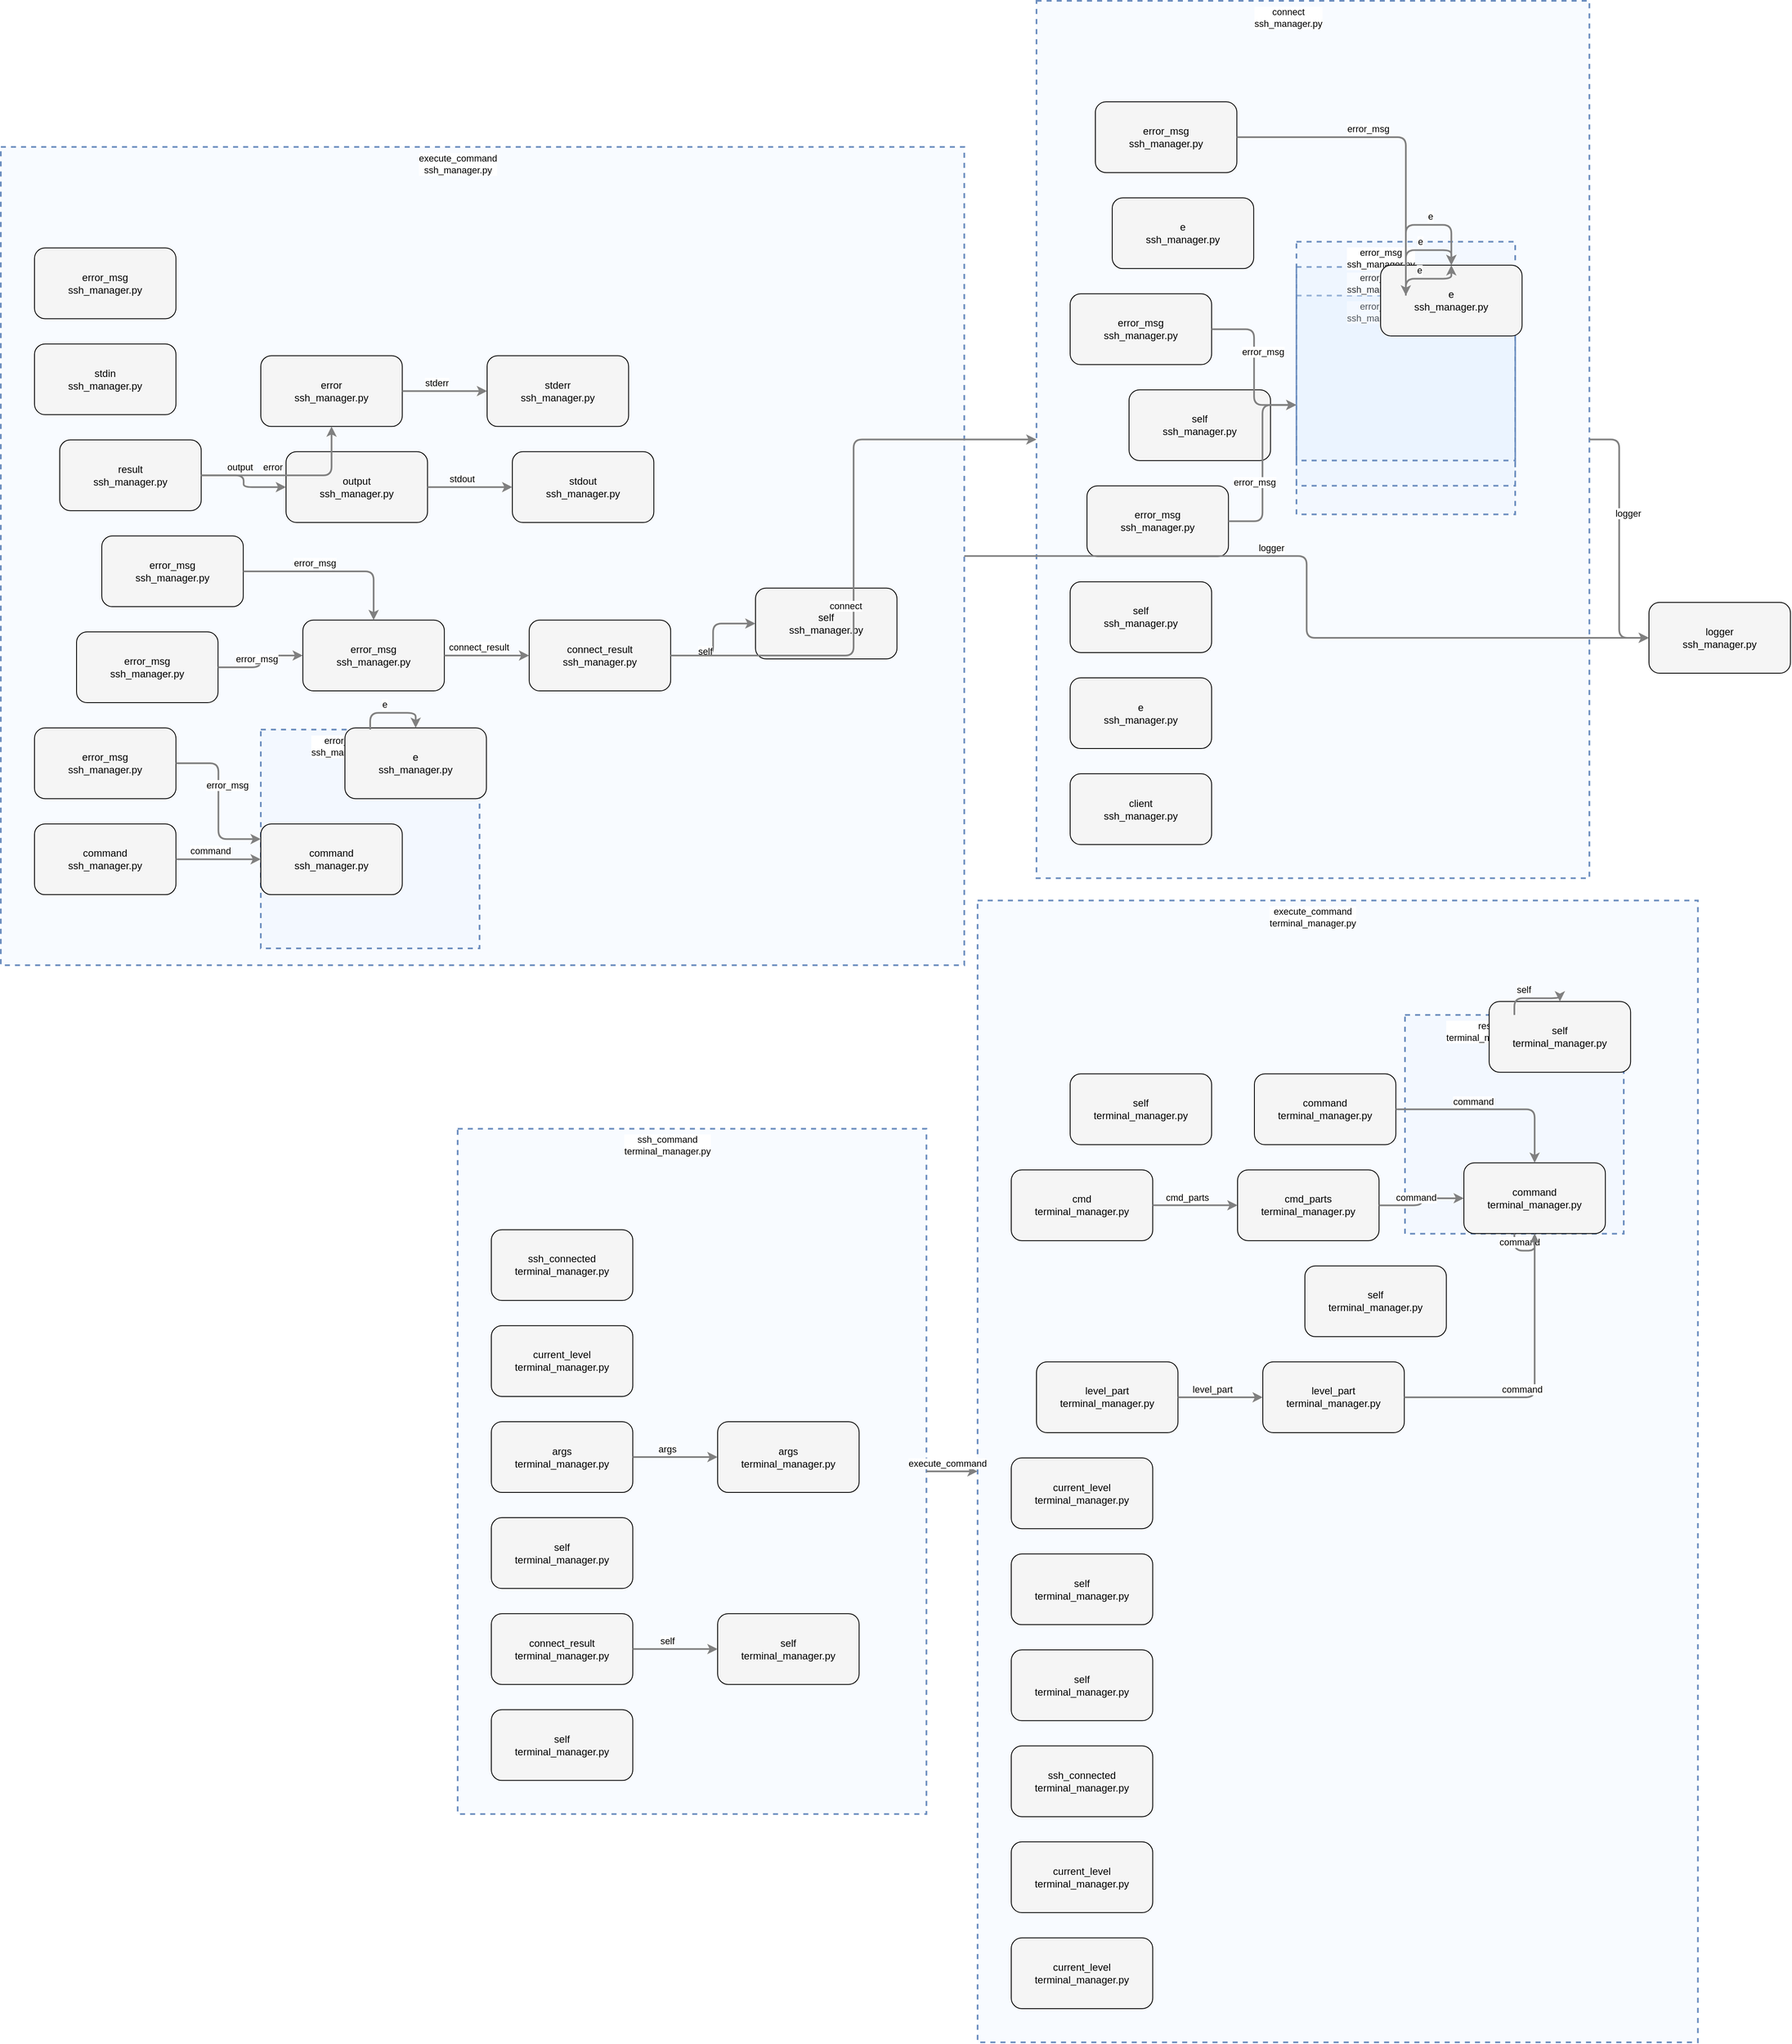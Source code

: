 <?xml version="1.0" encoding="UTF-8"?>
      <mxfile version="14.6.5" type="device">
        <diagram id="codeviz-diagram" name="System Diagram">
          <mxGraphModel dx="1000" dy="1000" grid="1" gridSize="10" guides="1" tooltips="1" connect="1" arrows="1" fold="1" page="1" pageScale="1" pageWidth="1169" pageHeight="827" math="0" shadow="0">
            <root>
              <mxCell id="0"/>
              <mxCell id="1" parent="0"/>
              <mxCell id="1728" value="" style="html=1;whiteSpace=wrap;container=1;fillColor=#dae8fc;strokeColor=#6c8ebf;dashed=1;fillOpacity=20;strokeWidth=2;containerType=none;recursiveResize=0;movable=1;resizable=1;autosize=0;dropTarget=0" vertex="1" parent="1696">
                <mxGeometry x="508" y="136.039" width="260" height="260" as="geometry"/>
              </mxCell>
              <mxCell id="1728_label" value="result&lt;br&gt;terminal_manager.py" style="edgeLabel;html=1;align=center;verticalAlign=middle;resizable=0;labelBackgroundColor=white;spacing=5" vertex="1" parent="1696">
                <mxGeometry x="516" y="144.039" width="184" height="24" as="geometry"/>
              </mxCell>
<mxCell id="3328" value="" style="html=1;whiteSpace=wrap;container=1;fillColor=#dae8fc;strokeColor=#6c8ebf;dashed=1;fillOpacity=20;strokeWidth=2;containerType=none;recursiveResize=0;movable=1;resizable=1;autosize=0;dropTarget=0" vertex="1" parent="3317">
                <mxGeometry x="309" y="350.197" width="260" height="260" as="geometry"/>
              </mxCell>
              <mxCell id="3328_label" value="error_msg&lt;br&gt;ssh_manager.py" style="edgeLabel;html=1;align=center;verticalAlign=middle;resizable=0;labelBackgroundColor=white;spacing=5" vertex="1" parent="3317">
                <mxGeometry x="317" y="358.197" width="184" height="24" as="geometry"/>
              </mxCell>
<mxCell id="3331" value="" style="html=1;whiteSpace=wrap;container=1;fillColor=#dae8fc;strokeColor=#6c8ebf;dashed=1;fillOpacity=20;strokeWidth=2;containerType=none;recursiveResize=0;movable=1;resizable=1;autosize=0;dropTarget=0" vertex="1" parent="3317">
                <mxGeometry x="309" y="316.197" width="260" height="260" as="geometry"/>
              </mxCell>
              <mxCell id="3331_label" value="error_msg&lt;br&gt;ssh_manager.py" style="edgeLabel;html=1;align=center;verticalAlign=middle;resizable=0;labelBackgroundColor=white;spacing=5" vertex="1" parent="3317">
                <mxGeometry x="317" y="324.197" width="184" height="24" as="geometry"/>
              </mxCell>
<mxCell id="3334" value="" style="html=1;whiteSpace=wrap;container=1;fillColor=#dae8fc;strokeColor=#6c8ebf;dashed=1;fillOpacity=20;strokeWidth=2;containerType=none;recursiveResize=0;movable=1;resizable=1;autosize=0;dropTarget=0" vertex="1" parent="3317">
                <mxGeometry x="309" y="286.197" width="260" height="260" as="geometry"/>
              </mxCell>
              <mxCell id="3334_label" value="error_msg&lt;br&gt;ssh_manager.py" style="edgeLabel;html=1;align=center;verticalAlign=middle;resizable=0;labelBackgroundColor=white;spacing=5" vertex="1" parent="3317">
                <mxGeometry x="317" y="294.197" width="184" height="24" as="geometry"/>
              </mxCell>
<mxCell id="3351" value="" style="html=1;whiteSpace=wrap;container=1;fillColor=#dae8fc;strokeColor=#6c8ebf;dashed=1;fillOpacity=20;strokeWidth=2;containerType=none;recursiveResize=0;movable=1;resizable=1;autosize=0;dropTarget=0" vertex="1" parent="3318">
                <mxGeometry x="309" y="692.434" width="260" height="260" as="geometry"/>
              </mxCell>
              <mxCell id="3351_label" value="error_msg&lt;br&gt;ssh_manager.py" style="edgeLabel;html=1;align=center;verticalAlign=middle;resizable=0;labelBackgroundColor=white;spacing=5" vertex="1" parent="3318">
                <mxGeometry x="317" y="700.434" width="184" height="24" as="geometry"/>
              </mxCell>
<mxCell id="3317" value="" style="html=1;whiteSpace=wrap;container=1;fillColor=#dae8fc;strokeColor=#6c8ebf;dashed=1;fillOpacity=20;strokeWidth=2;containerType=none;recursiveResize=0;movable=1;resizable=1;autosize=0;dropTarget=0" vertex="1" parent="1">
                <mxGeometry x="1253" y="22" width="657.158" height="1042.631" as="geometry"/>
              </mxCell>
              <mxCell id="3317_label" value="connect&lt;br&gt;ssh_manager.py" style="edgeLabel;html=1;align=center;verticalAlign=middle;resizable=0;labelBackgroundColor=white;spacing=5" vertex="1" parent="1">
                <mxGeometry x="1261" y="30" width="581.158" height="24" as="geometry"/>
              </mxCell>
<mxCell id="3318" value="" style="html=1;whiteSpace=wrap;container=1;fillColor=#dae8fc;strokeColor=#6c8ebf;dashed=1;fillOpacity=20;strokeWidth=2;containerType=none;recursiveResize=0;movable=1;resizable=1;autosize=0;dropTarget=0" vertex="1" parent="1">
                <mxGeometry x="22" y="195.618" width="1145.158" height="972.434" as="geometry"/>
              </mxCell>
              <mxCell id="3318_label" value="execute_command&lt;br&gt;ssh_manager.py" style="edgeLabel;html=1;align=center;verticalAlign=middle;resizable=0;labelBackgroundColor=white;spacing=5" vertex="1" parent="1">
                <mxGeometry x="30" y="203.618" width="1069.158" height="24" as="geometry"/>
              </mxCell>
<mxCell id="1696" value="" style="html=1;whiteSpace=wrap;container=1;fillColor=#dae8fc;strokeColor=#6c8ebf;dashed=1;fillOpacity=20;strokeWidth=2;containerType=none;recursiveResize=0;movable=1;resizable=1;autosize=0;dropTarget=0" vertex="1" parent="1">
                <mxGeometry x="1183" y="1091.141" width="856.158" height="1356.829" as="geometry"/>
              </mxCell>
              <mxCell id="1696_label" value="execute_command&lt;br&gt;terminal_manager.py" style="edgeLabel;html=1;align=center;verticalAlign=middle;resizable=0;labelBackgroundColor=white;spacing=5" vertex="1" parent="1">
                <mxGeometry x="1191" y="1099.141" width="780.158" height="24" as="geometry"/>
              </mxCell>
<mxCell id="1700" value="" style="html=1;whiteSpace=wrap;container=1;fillColor=#dae8fc;strokeColor=#6c8ebf;dashed=1;fillOpacity=20;strokeWidth=2;containerType=none;recursiveResize=0;movable=1;resizable=1;autosize=0;dropTarget=0" vertex="1" parent="1">
                <mxGeometry x="565" y="1362.319" width="557.158" height="814.473" as="geometry"/>
              </mxCell>
              <mxCell id="1700_label" value="ssh_command&lt;br&gt;terminal_manager.py" style="edgeLabel;html=1;align=center;verticalAlign=middle;resizable=0;labelBackgroundColor=white;spacing=5" vertex="1" parent="1">
                <mxGeometry x="573" y="1370.319" width="481.158" height="24" as="geometry"/>
              </mxCell>
              <mxCell id="3314" value="logger&lt;br&gt;ssh_manager.py" style="rounded=1;whiteSpace=wrap;html=1;fillColor=#f5f5f5" vertex="1" parent="1">
                    <mxGeometry x="1981" y="736.934" width="168.158" height="84.079" as="geometry"/>
                  </mxCell>
<mxCell id="1725" value="command&lt;br&gt;terminal_manager.py" style="rounded=1;whiteSpace=wrap;html=1;fillColor=#f5f5f5" vertex="1" parent="1696">
                    <mxGeometry x="578" y="311.71" width="168.158" height="84.079" as="geometry"/>
                  </mxCell>
<mxCell id="1724" value="self&lt;br&gt;terminal_manager.py" style="rounded=1;whiteSpace=wrap;html=1;fillColor=#f5f5f5" vertex="1" parent="1696">
                    <mxGeometry x="40" y="776.434" width="168.158" height="84.079" as="geometry"/>
                  </mxCell>
<mxCell id="1726" value="cmd_parts&lt;br&gt;terminal_manager.py" style="rounded=1;whiteSpace=wrap;html=1;fillColor=#f5f5f5" vertex="1" parent="1696">
                    <mxGeometry x="309" y="320.118" width="168.158" height="84.079" as="geometry"/>
                  </mxCell>
<mxCell id="1727" value="cmd&lt;br&gt;terminal_manager.py" style="rounded=1;whiteSpace=wrap;html=1;fillColor=#f5f5f5" vertex="1" parent="1696">
                    <mxGeometry x="40" y="320.118" width="168.158" height="84.079" as="geometry"/>
                  </mxCell>
<mxCell id="1729" value="self&lt;br&gt;terminal_manager.py" style="rounded=1;whiteSpace=wrap;html=1;fillColor=#f5f5f5" vertex="1" parent="1696">
                    <mxGeometry x="608" y="120" width="168.158" height="84.079" as="geometry"/>
                  </mxCell>
<mxCell id="1730" value="ssh_connected&lt;br&gt;terminal_manager.py" style="rounded=1;whiteSpace=wrap;html=1;fillColor=#f5f5f5" vertex="1" parent="1696">
                    <mxGeometry x="40" y="1004.592" width="168.158" height="84.079" as="geometry"/>
                  </mxCell>
<mxCell id="1731" value="level_part&lt;br&gt;terminal_manager.py" style="rounded=1;whiteSpace=wrap;html=1;fillColor=#f5f5f5" vertex="1" parent="1696">
                    <mxGeometry x="339" y="548.276" width="168.158" height="84.079" as="geometry"/>
                  </mxCell>
<mxCell id="1733" value="current_level&lt;br&gt;terminal_manager.py" style="rounded=1;whiteSpace=wrap;html=1;fillColor=#f5f5f5" vertex="1" parent="1696">
                    <mxGeometry x="40" y="1118.671" width="168.158" height="84.079" as="geometry"/>
                  </mxCell>
<mxCell id="1734" value="level_part&lt;br&gt;terminal_manager.py" style="rounded=1;whiteSpace=wrap;html=1;fillColor=#f5f5f5" vertex="1" parent="1696">
                    <mxGeometry x="70" y="548.276" width="168.158" height="84.079" as="geometry"/>
                  </mxCell>
<mxCell id="1732" value="self&lt;br&gt;terminal_manager.py" style="rounded=1;whiteSpace=wrap;html=1;fillColor=#f5f5f5" vertex="1" parent="1696">
                    <mxGeometry x="389" y="434.197" width="168.158" height="84.079" as="geometry"/>
                  </mxCell>
<mxCell id="1736" value="current_level&lt;br&gt;terminal_manager.py" style="rounded=1;whiteSpace=wrap;html=1;fillColor=#f5f5f5" vertex="1" parent="1696">
                    <mxGeometry x="40" y="662.355" width="168.158" height="84.079" as="geometry"/>
                  </mxCell>
<mxCell id="1735" value="self&lt;br&gt;terminal_manager.py" style="rounded=1;whiteSpace=wrap;html=1;fillColor=#f5f5f5" vertex="1" parent="1696">
                    <mxGeometry x="40" y="890.513" width="168.158" height="84.079" as="geometry"/>
                  </mxCell>
<mxCell id="1738" value="current_level&lt;br&gt;terminal_manager.py" style="rounded=1;whiteSpace=wrap;html=1;fillColor=#f5f5f5" vertex="1" parent="1696">
                    <mxGeometry x="40" y="1232.75" width="168.158" height="84.079" as="geometry"/>
                  </mxCell>
<mxCell id="1737" value="self&lt;br&gt;terminal_manager.py" style="rounded=1;whiteSpace=wrap;html=1;fillColor=#f5f5f5" vertex="1" parent="1696">
                    <mxGeometry x="110" y="206.039" width="168.158" height="84.079" as="geometry"/>
                  </mxCell>
<mxCell id="1739" value="command&lt;br&gt;terminal_manager.py" style="rounded=1;whiteSpace=wrap;html=1;fillColor=#f5f5f5" vertex="1" parent="1696">
                    <mxGeometry x="329" y="206.039" width="168.158" height="84.079" as="geometry"/>
                  </mxCell>
<mxCell id="1747" value="args&lt;br&gt;terminal_manager.py" style="rounded=1;whiteSpace=wrap;html=1;fillColor=#f5f5f5" vertex="1" parent="1700">
                    <mxGeometry x="309" y="348.158" width="168.158" height="84.079" as="geometry"/>
                  </mxCell>
<mxCell id="1746" value="self&lt;br&gt;terminal_manager.py" style="rounded=1;whiteSpace=wrap;html=1;fillColor=#f5f5f5" vertex="1" parent="1700">
                    <mxGeometry x="40" y="462.237" width="168.158" height="84.079" as="geometry"/>
                  </mxCell>
<mxCell id="1748" value="connect_result&lt;br&gt;terminal_manager.py" style="rounded=1;whiteSpace=wrap;html=1;fillColor=#f5f5f5" vertex="1" parent="1700">
                    <mxGeometry x="40" y="576.316" width="168.158" height="84.079" as="geometry"/>
                  </mxCell>
<mxCell id="1749" value="self&lt;br&gt;terminal_manager.py" style="rounded=1;whiteSpace=wrap;html=1;fillColor=#f5f5f5" vertex="1" parent="1700">
                    <mxGeometry x="309" y="576.316" width="168.158" height="84.079" as="geometry"/>
                  </mxCell>
<mxCell id="1750" value="ssh_connected&lt;br&gt;terminal_manager.py" style="rounded=1;whiteSpace=wrap;html=1;fillColor=#f5f5f5" vertex="1" parent="1700">
                    <mxGeometry x="40" y="120" width="168.158" height="84.079" as="geometry"/>
                  </mxCell>
<mxCell id="1752" value="current_level&lt;br&gt;terminal_manager.py" style="rounded=1;whiteSpace=wrap;html=1;fillColor=#f5f5f5" vertex="1" parent="1700">
                    <mxGeometry x="40" y="234.079" width="168.158" height="84.079" as="geometry"/>
                  </mxCell>
<mxCell id="1751" value="self&lt;br&gt;terminal_manager.py" style="rounded=1;whiteSpace=wrap;html=1;fillColor=#f5f5f5" vertex="1" parent="1700">
                    <mxGeometry x="40" y="690.395" width="168.158" height="84.079" as="geometry"/>
                  </mxCell>
<mxCell id="1753" value="args&lt;br&gt;terminal_manager.py" style="rounded=1;whiteSpace=wrap;html=1;fillColor=#f5f5f5" vertex="1" parent="1700">
                    <mxGeometry x="40" y="348.158" width="168.158" height="84.079" as="geometry"/>
                  </mxCell>
<mxCell id="3324" value="self&lt;br&gt;ssh_manager.py" style="rounded=1;whiteSpace=wrap;html=1;fillColor=#f5f5f5" vertex="1" parent="3317">
                    <mxGeometry x="110" y="462.237" width="168.158" height="84.079" as="geometry"/>
                  </mxCell>
<mxCell id="3326" value="client&lt;br&gt;ssh_manager.py" style="rounded=1;whiteSpace=wrap;html=1;fillColor=#f5f5f5" vertex="1" parent="3317">
                    <mxGeometry x="40" y="918.552" width="168.158" height="84.079" as="geometry"/>
                  </mxCell>
<mxCell id="3325" value="self&lt;br&gt;ssh_manager.py" style="rounded=1;whiteSpace=wrap;html=1;fillColor=#f5f5f5" vertex="1" parent="3317">
                    <mxGeometry x="40" y="690.395" width="168.158" height="84.079" as="geometry"/>
                  </mxCell>
<mxCell id="3327" value="e&lt;br&gt;ssh_manager.py" style="rounded=1;whiteSpace=wrap;html=1;fillColor=#f5f5f5" vertex="1" parent="3317">
                    <mxGeometry x="409" y="314.158" width="168.158" height="84.079" as="geometry"/>
                  </mxCell>
<mxCell id="3329" value="error_msg&lt;br&gt;ssh_manager.py" style="rounded=1;whiteSpace=wrap;html=1;fillColor=#f5f5f5" vertex="1" parent="3317">
                    <mxGeometry x="60" y="576.316" width="168.158" height="84.079" as="geometry"/>
                  </mxCell>
<mxCell id="3330" value="e&lt;br&gt;ssh_manager.py" style="rounded=1;whiteSpace=wrap;html=1;fillColor=#f5f5f5" vertex="1" parent="3317">
                    <mxGeometry x="40" y="804.473" width="168.158" height="84.079" as="geometry"/>
                  </mxCell>
<mxCell id="3332" value="error_msg&lt;br&gt;ssh_manager.py" style="rounded=1;whiteSpace=wrap;html=1;fillColor=#f5f5f5" vertex="1" parent="3317">
                    <mxGeometry x="40" y="348.158" width="168.158" height="84.079" as="geometry"/>
                  </mxCell>
<mxCell id="3333" value="e&lt;br&gt;ssh_manager.py" style="rounded=1;whiteSpace=wrap;html=1;fillColor=#f5f5f5" vertex="1" parent="3317">
                    <mxGeometry x="90" y="234.079" width="168.158" height="84.079" as="geometry"/>
                  </mxCell>
<mxCell id="3335" value="error_msg&lt;br&gt;ssh_manager.py" style="rounded=1;whiteSpace=wrap;html=1;fillColor=#f5f5f5" vertex="1" parent="3317">
                    <mxGeometry x="70" y="120" width="168.158" height="84.079" as="geometry"/>
                  </mxCell>
<mxCell id="3337" value="command&lt;br&gt;ssh_manager.py" style="rounded=1;whiteSpace=wrap;html=1;fillColor=#f5f5f5" vertex="1" parent="3318">
                    <mxGeometry x="309" y="804.473" width="168.158" height="84.079" as="geometry"/>
                  </mxCell>
<mxCell id="3336" value="self&lt;br&gt;ssh_manager.py" style="rounded=1;whiteSpace=wrap;html=1;fillColor=#f5f5f5" vertex="1" parent="3318">
                    <mxGeometry x="897" y="524.276" width="168.158" height="84.079" as="geometry"/>
                  </mxCell>
<mxCell id="3338" value="connect_result&lt;br&gt;ssh_manager.py" style="rounded=1;whiteSpace=wrap;html=1;fillColor=#f5f5f5" vertex="1" parent="3318">
                    <mxGeometry x="628" y="562.303" width="168.158" height="84.079" as="geometry"/>
                  </mxCell>
<mxCell id="3339" value="error_msg&lt;br&gt;ssh_manager.py" style="rounded=1;whiteSpace=wrap;html=1;fillColor=#f5f5f5" vertex="1" parent="3318">
                    <mxGeometry x="359" y="562.303" width="168.158" height="84.079" as="geometry"/>
                  </mxCell>
<mxCell id="3340" value="error_msg&lt;br&gt;ssh_manager.py" style="rounded=1;whiteSpace=wrap;html=1;fillColor=#f5f5f5" vertex="1" parent="3318">
                    <mxGeometry x="90" y="576.316" width="168.158" height="84.079" as="geometry"/>
                  </mxCell>
<mxCell id="3341" value="error_msg&lt;br&gt;ssh_manager.py" style="rounded=1;whiteSpace=wrap;html=1;fillColor=#f5f5f5" vertex="1" parent="3318">
                    <mxGeometry x="40" y="120" width="168.158" height="84.079" as="geometry"/>
                  </mxCell>
<mxCell id="3342" value="error_msg&lt;br&gt;ssh_manager.py" style="rounded=1;whiteSpace=wrap;html=1;fillColor=#f5f5f5" vertex="1" parent="3318">
                    <mxGeometry x="120" y="462.237" width="168.158" height="84.079" as="geometry"/>
                  </mxCell>
<mxCell id="3346" value="command&lt;br&gt;ssh_manager.py" style="rounded=1;whiteSpace=wrap;html=1;fillColor=#f5f5f5" vertex="1" parent="3318">
                    <mxGeometry x="40" y="804.473" width="168.158" height="84.079" as="geometry"/>
                  </mxCell>
<mxCell id="3345" value="stderr&lt;br&gt;ssh_manager.py" style="rounded=1;whiteSpace=wrap;html=1;fillColor=#f5f5f5" vertex="1" parent="3318">
                    <mxGeometry x="578" y="248.092" width="168.158" height="84.079" as="geometry"/>
                  </mxCell>
<mxCell id="3343" value="stdin&lt;br&gt;ssh_manager.py" style="rounded=1;whiteSpace=wrap;html=1;fillColor=#f5f5f5" vertex="1" parent="3318">
                    <mxGeometry x="40" y="234.079" width="168.158" height="84.079" as="geometry"/>
                  </mxCell>
<mxCell id="3344" value="stdout&lt;br&gt;ssh_manager.py" style="rounded=1;whiteSpace=wrap;html=1;fillColor=#f5f5f5" vertex="1" parent="3318">
                    <mxGeometry x="608" y="362.171" width="168.158" height="84.079" as="geometry"/>
                  </mxCell>
<mxCell id="3347" value="output&lt;br&gt;ssh_manager.py" style="rounded=1;whiteSpace=wrap;html=1;fillColor=#f5f5f5" vertex="1" parent="3318">
                    <mxGeometry x="339" y="362.171" width="168.158" height="84.079" as="geometry"/>
                  </mxCell>
<mxCell id="3348" value="error&lt;br&gt;ssh_manager.py" style="rounded=1;whiteSpace=wrap;html=1;fillColor=#f5f5f5" vertex="1" parent="3318">
                    <mxGeometry x="309" y="248.092" width="168.158" height="84.079" as="geometry"/>
                  </mxCell>
<mxCell id="3349" value="result&lt;br&gt;ssh_manager.py" style="rounded=1;whiteSpace=wrap;html=1;fillColor=#f5f5f5" vertex="1" parent="3318">
                    <mxGeometry x="70" y="348.158" width="168.158" height="84.079" as="geometry"/>
                  </mxCell>
<mxCell id="3350" value="e&lt;br&gt;ssh_manager.py" style="rounded=1;whiteSpace=wrap;html=1;fillColor=#f5f5f5" vertex="1" parent="3318">
                    <mxGeometry x="409" y="690.395" width="168.158" height="84.079" as="geometry"/>
                  </mxCell>
<mxCell id="3352" value="error_msg&lt;br&gt;ssh_manager.py" style="rounded=1;whiteSpace=wrap;html=1;fillColor=#f5f5f5" vertex="1" parent="3318">
                    <mxGeometry x="40" y="690.395" width="168.158" height="84.079" as="geometry"/>
                  </mxCell>
              <mxCell id="edge-536" style="edgeStyle=orthogonalEdgeStyle;rounded=1;orthogonalLoop=1;jettySize=auto;html=1;strokeColor=#808080;strokeWidth=2;jumpStyle=arc;jumpSize=10;spacing=15;labelBackgroundColor=white;labelBorderColor=none" edge="1" parent="1" source="1753" target="1747">
                  <mxGeometry relative="1" as="geometry"/>
                </mxCell>
                <mxCell id="edge-536_label" value="args" style="edgeLabel;html=1;align=center;verticalAlign=middle;resizable=0;points=[];" vertex="1" connectable="0" parent="edge-536">
                  <mxGeometry x="-0.2" y="10" relative="1" as="geometry">
                    <mxPoint as="offset"/>
                  </mxGeometry>
                </mxCell>
<mxCell id="edge-532" style="edgeStyle=orthogonalEdgeStyle;rounded=1;orthogonalLoop=1;jettySize=auto;html=1;strokeColor=#808080;strokeWidth=2;jumpStyle=arc;jumpSize=10;spacing=15;labelBackgroundColor=white;labelBorderColor=none" edge="1" parent="1" source="1748" target="1749">
                  <mxGeometry relative="1" as="geometry"/>
                </mxCell>
                <mxCell id="edge-532_label" value="self" style="edgeLabel;html=1;align=center;verticalAlign=middle;resizable=0;points=[];" vertex="1" connectable="0" parent="edge-532">
                  <mxGeometry x="-0.2" y="10" relative="1" as="geometry">
                    <mxPoint as="offset"/>
                  </mxGeometry>
                </mxCell>
<mxCell id="edge-514" style="edgeStyle=orthogonalEdgeStyle;rounded=1;orthogonalLoop=1;jettySize=auto;html=1;strokeColor=#808080;strokeWidth=2;jumpStyle=arc;jumpSize=10;spacing=15;labelBackgroundColor=white;labelBorderColor=none" edge="1" parent="1" source="1726" target="1725">
                  <mxGeometry relative="1" as="geometry"/>
                </mxCell>
                <mxCell id="edge-514_label" value="command" style="edgeLabel;html=1;align=center;verticalAlign=middle;resizable=0;points=[];" vertex="1" connectable="0" parent="edge-514">
                  <mxGeometry x="-0.2" y="10" relative="1" as="geometry">
                    <mxPoint as="offset"/>
                  </mxGeometry>
                </mxCell>
<mxCell id="edge-518" style="edgeStyle=orthogonalEdgeStyle;rounded=1;orthogonalLoop=1;jettySize=auto;html=1;strokeColor=#808080;strokeWidth=2;jumpStyle=arc;jumpSize=10;spacing=15;labelBackgroundColor=white;labelBorderColor=none" edge="1" parent="1" source="1728" target="1729">
                  <mxGeometry relative="1" as="geometry"/>
                </mxCell>
                <mxCell id="edge-518_label" value="self" style="edgeLabel;html=1;align=center;verticalAlign=middle;resizable=0;points=[];" vertex="1" connectable="0" parent="edge-518">
                  <mxGeometry x="-0.2" y="10" relative="1" as="geometry">
                    <mxPoint as="offset"/>
                  </mxGeometry>
                </mxCell>
<mxCell id="edge-519" style="edgeStyle=orthogonalEdgeStyle;rounded=1;orthogonalLoop=1;jettySize=auto;html=1;strokeColor=#808080;strokeWidth=2;jumpStyle=arc;jumpSize=10;spacing=15;labelBackgroundColor=white;labelBorderColor=none" edge="1" parent="1" source="1728" target="1725">
                  <mxGeometry relative="1" as="geometry"/>
                </mxCell>
                <mxCell id="edge-519_label" value="command" style="edgeLabel;html=1;align=center;verticalAlign=middle;resizable=0;points=[];" vertex="1" connectable="0" parent="edge-519">
                  <mxGeometry x="-0.2" y="10" relative="1" as="geometry">
                    <mxPoint as="offset"/>
                  </mxGeometry>
                </mxCell>
<mxCell id="edge-520" style="edgeStyle=orthogonalEdgeStyle;rounded=1;orthogonalLoop=1;jettySize=auto;html=1;strokeColor=#808080;strokeWidth=2;jumpStyle=arc;jumpSize=10;spacing=15;labelBackgroundColor=white;labelBorderColor=none" edge="1" parent="1" source="1731" target="1725">
                  <mxGeometry relative="1" as="geometry"/>
                </mxCell>
                <mxCell id="edge-520_label" value="command" style="edgeLabel;html=1;align=center;verticalAlign=middle;resizable=0;points=[];" vertex="1" connectable="0" parent="edge-520">
                  <mxGeometry x="-0.2" y="10" relative="1" as="geometry">
                    <mxPoint as="offset"/>
                  </mxGeometry>
                </mxCell>
<mxCell id="edge-525" style="edgeStyle=orthogonalEdgeStyle;rounded=1;orthogonalLoop=1;jettySize=auto;html=1;strokeColor=#808080;strokeWidth=2;jumpStyle=arc;jumpSize=10;spacing=15;labelBackgroundColor=white;labelBorderColor=none" edge="1" parent="1" source="1739" target="1725">
                  <mxGeometry relative="1" as="geometry"/>
                </mxCell>
                <mxCell id="edge-525_label" value="command" style="edgeLabel;html=1;align=center;verticalAlign=middle;resizable=0;points=[];" vertex="1" connectable="0" parent="edge-525">
                  <mxGeometry x="-0.2" y="10" relative="1" as="geometry">
                    <mxPoint as="offset"/>
                  </mxGeometry>
                </mxCell>
<mxCell id="edge-515" style="edgeStyle=orthogonalEdgeStyle;rounded=1;orthogonalLoop=1;jettySize=auto;html=1;strokeColor=#808080;strokeWidth=2;jumpStyle=arc;jumpSize=10;spacing=15;labelBackgroundColor=white;labelBorderColor=none" edge="1" parent="1" source="1727" target="1726">
                  <mxGeometry relative="1" as="geometry"/>
                </mxCell>
                <mxCell id="edge-515_label" value="cmd_parts" style="edgeLabel;html=1;align=center;verticalAlign=middle;resizable=0;points=[];" vertex="1" connectable="0" parent="edge-515">
                  <mxGeometry x="-0.2" y="10" relative="1" as="geometry">
                    <mxPoint as="offset"/>
                  </mxGeometry>
                </mxCell>
<mxCell id="edge-521" style="edgeStyle=orthogonalEdgeStyle;rounded=1;orthogonalLoop=1;jettySize=auto;html=1;strokeColor=#808080;strokeWidth=2;jumpStyle=arc;jumpSize=10;spacing=15;labelBackgroundColor=white;labelBorderColor=none" edge="1" parent="1" source="1734" target="1731">
                  <mxGeometry relative="1" as="geometry"/>
                </mxCell>
                <mxCell id="edge-521_label" value="level_part" style="edgeLabel;html=1;align=center;verticalAlign=middle;resizable=0;points=[];" vertex="1" connectable="0" parent="edge-521">
                  <mxGeometry x="-0.2" y="10" relative="1" as="geometry">
                    <mxPoint as="offset"/>
                  </mxGeometry>
                </mxCell>
<mxCell id="edge-535" style="edgeStyle=orthogonalEdgeStyle;rounded=1;orthogonalLoop=1;jettySize=auto;html=1;strokeColor=#808080;strokeWidth=2;jumpStyle=arc;jumpSize=10;spacing=15;labelBackgroundColor=white;labelBorderColor=none" edge="1" parent="1" source="1700" target="1696">
                  <mxGeometry relative="1" as="geometry"/>
                </mxCell>
                <mxCell id="edge-535_label" value="execute_command" style="edgeLabel;html=1;align=center;verticalAlign=middle;resizable=0;points=[];" vertex="1" connectable="0" parent="edge-535">
                  <mxGeometry x="-0.2" y="10" relative="1" as="geometry">
                    <mxPoint as="offset"/>
                  </mxGeometry>
                </mxCell>
<mxCell id="edge-582" style="edgeStyle=orthogonalEdgeStyle;rounded=1;orthogonalLoop=1;jettySize=auto;html=1;strokeColor=#808080;strokeWidth=2;jumpStyle=arc;jumpSize=10;spacing=15;labelBackgroundColor=white;labelBorderColor=none" edge="1" parent="1" source="3338" target="3336">
                  <mxGeometry relative="1" as="geometry"/>
                </mxCell>
                <mxCell id="edge-582_label" value="self" style="edgeLabel;html=1;align=center;verticalAlign=middle;resizable=0;points=[];" vertex="1" connectable="0" parent="edge-582">
                  <mxGeometry x="-0.2" y="10" relative="1" as="geometry">
                    <mxPoint as="offset"/>
                  </mxGeometry>
                </mxCell>
<mxCell id="edge-583" style="edgeStyle=orthogonalEdgeStyle;rounded=1;orthogonalLoop=1;jettySize=auto;html=1;strokeColor=#808080;strokeWidth=2;jumpStyle=arc;jumpSize=10;spacing=15;labelBackgroundColor=white;labelBorderColor=none" edge="1" parent="1" source="3338" target="3317">
                  <mxGeometry relative="1" as="geometry"/>
                </mxCell>
                <mxCell id="edge-583_label" value="connect" style="edgeLabel;html=1;align=center;verticalAlign=middle;resizable=0;points=[];" vertex="1" connectable="0" parent="edge-583">
                  <mxGeometry x="-0.2" y="10" relative="1" as="geometry">
                    <mxPoint as="offset"/>
                  </mxGeometry>
                </mxCell>
<mxCell id="edge-590" style="edgeStyle=orthogonalEdgeStyle;rounded=1;orthogonalLoop=1;jettySize=auto;html=1;strokeColor=#808080;strokeWidth=2;jumpStyle=arc;jumpSize=10;spacing=15;labelBackgroundColor=white;labelBorderColor=none" edge="1" parent="1" source="3346" target="3337">
                  <mxGeometry relative="1" as="geometry"/>
                </mxCell>
                <mxCell id="edge-590_label" value="command" style="edgeLabel;html=1;align=center;verticalAlign=middle;resizable=0;points=[];" vertex="1" connectable="0" parent="edge-590">
                  <mxGeometry x="-0.2" y="10" relative="1" as="geometry">
                    <mxPoint as="offset"/>
                  </mxGeometry>
                </mxCell>
<mxCell id="edge-584" style="edgeStyle=orthogonalEdgeStyle;rounded=1;orthogonalLoop=1;jettySize=auto;html=1;strokeColor=#808080;strokeWidth=2;jumpStyle=arc;jumpSize=10;spacing=15;labelBackgroundColor=white;labelBorderColor=none" edge="1" parent="1" source="3339" target="3338">
                  <mxGeometry relative="1" as="geometry"/>
                </mxCell>
                <mxCell id="edge-584_label" value="connect_result" style="edgeLabel;html=1;align=center;verticalAlign=middle;resizable=0;points=[];" vertex="1" connectable="0" parent="edge-584">
                  <mxGeometry x="-0.2" y="10" relative="1" as="geometry">
                    <mxPoint as="offset"/>
                  </mxGeometry>
                </mxCell>
<mxCell id="edge-586" style="edgeStyle=orthogonalEdgeStyle;rounded=1;orthogonalLoop=1;jettySize=auto;html=1;strokeColor=#808080;strokeWidth=2;jumpStyle=arc;jumpSize=10;spacing=15;labelBackgroundColor=white;labelBorderColor=none" edge="1" parent="1" source="3340" target="3339">
                  <mxGeometry relative="1" as="geometry"/>
                </mxCell>
                <mxCell id="edge-586_label" value="error_msg" style="edgeLabel;html=1;align=center;verticalAlign=middle;resizable=0;points=[];" vertex="1" connectable="0" parent="edge-586">
                  <mxGeometry x="-0.2" y="10" relative="1" as="geometry">
                    <mxPoint as="offset"/>
                  </mxGeometry>
                </mxCell>
<mxCell id="edge-588" style="edgeStyle=orthogonalEdgeStyle;rounded=1;orthogonalLoop=1;jettySize=auto;html=1;strokeColor=#808080;strokeWidth=2;jumpStyle=arc;jumpSize=10;spacing=15;labelBackgroundColor=white;labelBorderColor=none" edge="1" parent="1" source="3342" target="3339">
                  <mxGeometry relative="1" as="geometry"/>
                </mxCell>
                <mxCell id="edge-588_label" value="error_msg" style="edgeLabel;html=1;align=center;verticalAlign=middle;resizable=0;points=[];" vertex="1" connectable="0" parent="edge-588">
                  <mxGeometry x="-0.2" y="10" relative="1" as="geometry">
                    <mxPoint as="offset"/>
                  </mxGeometry>
                </mxCell>
<mxCell id="edge-591" style="edgeStyle=orthogonalEdgeStyle;rounded=1;orthogonalLoop=1;jettySize=auto;html=1;strokeColor=#808080;strokeWidth=2;jumpStyle=arc;jumpSize=10;spacing=15;labelBackgroundColor=white;labelBorderColor=none" edge="1" parent="1" source="3347" target="3344">
                  <mxGeometry relative="1" as="geometry"/>
                </mxCell>
                <mxCell id="edge-591_label" value="stdout" style="edgeLabel;html=1;align=center;verticalAlign=middle;resizable=0;points=[];" vertex="1" connectable="0" parent="edge-591">
                  <mxGeometry x="-0.2" y="10" relative="1" as="geometry">
                    <mxPoint as="offset"/>
                  </mxGeometry>
                </mxCell>
<mxCell id="edge-592" style="edgeStyle=orthogonalEdgeStyle;rounded=1;orthogonalLoop=1;jettySize=auto;html=1;strokeColor=#808080;strokeWidth=2;jumpStyle=arc;jumpSize=10;spacing=15;labelBackgroundColor=white;labelBorderColor=none" edge="1" parent="1" source="3348" target="3345">
                  <mxGeometry relative="1" as="geometry"/>
                </mxCell>
                <mxCell id="edge-592_label" value="stderr" style="edgeLabel;html=1;align=center;verticalAlign=middle;resizable=0;points=[];" vertex="1" connectable="0" parent="edge-592">
                  <mxGeometry x="-0.2" y="10" relative="1" as="geometry">
                    <mxPoint as="offset"/>
                  </mxGeometry>
                </mxCell>
<mxCell id="edge-594" style="edgeStyle=orthogonalEdgeStyle;rounded=1;orthogonalLoop=1;jettySize=auto;html=1;strokeColor=#808080;strokeWidth=2;jumpStyle=arc;jumpSize=10;spacing=15;labelBackgroundColor=white;labelBorderColor=none" edge="1" parent="1" source="3349" target="3347">
                  <mxGeometry relative="1" as="geometry"/>
                </mxCell>
                <mxCell id="edge-594_label" value="output" style="edgeLabel;html=1;align=center;verticalAlign=middle;resizable=0;points=[];" vertex="1" connectable="0" parent="edge-594">
                  <mxGeometry x="-0.2" y="10" relative="1" as="geometry">
                    <mxPoint as="offset"/>
                  </mxGeometry>
                </mxCell>
<mxCell id="edge-596" style="edgeStyle=orthogonalEdgeStyle;rounded=1;orthogonalLoop=1;jettySize=auto;html=1;strokeColor=#808080;strokeWidth=2;jumpStyle=arc;jumpSize=10;spacing=15;labelBackgroundColor=white;labelBorderColor=none" edge="1" parent="1" source="3349" target="3348">
                  <mxGeometry relative="1" as="geometry"/>
                </mxCell>
                <mxCell id="edge-596_label" value="error" style="edgeLabel;html=1;align=center;verticalAlign=middle;resizable=0;points=[];" vertex="1" connectable="0" parent="edge-596">
                  <mxGeometry x="-0.2" y="10" relative="1" as="geometry">
                    <mxPoint as="offset"/>
                  </mxGeometry>
                </mxCell>
<mxCell id="edge-598" style="edgeStyle=orthogonalEdgeStyle;rounded=1;orthogonalLoop=1;jettySize=auto;html=1;strokeColor=#808080;strokeWidth=2;jumpStyle=arc;jumpSize=10;spacing=15;labelBackgroundColor=white;labelBorderColor=none" edge="1" parent="1" source="3351" target="3350">
                  <mxGeometry relative="1" as="geometry"/>
                </mxCell>
                <mxCell id="edge-598_label" value="e" style="edgeLabel;html=1;align=center;verticalAlign=middle;resizable=0;points=[];" vertex="1" connectable="0" parent="edge-598">
                  <mxGeometry x="-0.2" y="10" relative="1" as="geometry">
                    <mxPoint as="offset"/>
                  </mxGeometry>
                </mxCell>
<mxCell id="edge-600" style="edgeStyle=orthogonalEdgeStyle;rounded=1;orthogonalLoop=1;jettySize=auto;html=1;strokeColor=#808080;strokeWidth=2;jumpStyle=arc;jumpSize=10;spacing=15;labelBackgroundColor=white;labelBorderColor=none" edge="1" parent="1" source="3352" target="3351">
                  <mxGeometry relative="1" as="geometry"/>
                </mxCell>
                <mxCell id="edge-600_label" value="error_msg" style="edgeLabel;html=1;align=center;verticalAlign=middle;resizable=0;points=[];" vertex="1" connectable="0" parent="edge-600">
                  <mxGeometry x="-0.2" y="10" relative="1" as="geometry">
                    <mxPoint as="offset"/>
                  </mxGeometry>
                </mxCell>
<mxCell id="edge-581" style="edgeStyle=orthogonalEdgeStyle;rounded=1;orthogonalLoop=1;jettySize=auto;html=1;strokeColor=#808080;strokeWidth=2;jumpStyle=arc;jumpSize=10;spacing=15;labelBackgroundColor=white;labelBorderColor=none" edge="1" parent="1" source="3318" target="3314">
                  <mxGeometry relative="1" as="geometry"/>
                </mxCell>
                <mxCell id="edge-581_label" value="logger" style="edgeLabel;html=1;align=center;verticalAlign=middle;resizable=0;points=[];" vertex="1" connectable="0" parent="edge-581">
                  <mxGeometry x="-0.2" y="10" relative="1" as="geometry">
                    <mxPoint as="offset"/>
                  </mxGeometry>
                </mxCell>
<mxCell id="edge-572" style="edgeStyle=orthogonalEdgeStyle;rounded=1;orthogonalLoop=1;jettySize=auto;html=1;strokeColor=#808080;strokeWidth=2;jumpStyle=arc;jumpSize=10;spacing=15;labelBackgroundColor=white;labelBorderColor=none" edge="1" parent="1" source="3328" target="3327">
                  <mxGeometry relative="1" as="geometry"/>
                </mxCell>
                <mxCell id="edge-572_label" value="e" style="edgeLabel;html=1;align=center;verticalAlign=middle;resizable=0;points=[];" vertex="1" connectable="0" parent="edge-572">
                  <mxGeometry x="-0.2" y="10" relative="1" as="geometry">
                    <mxPoint as="offset"/>
                  </mxGeometry>
                </mxCell>
<mxCell id="edge-575" style="edgeStyle=orthogonalEdgeStyle;rounded=1;orthogonalLoop=1;jettySize=auto;html=1;strokeColor=#808080;strokeWidth=2;jumpStyle=arc;jumpSize=10;spacing=15;labelBackgroundColor=white;labelBorderColor=none" edge="1" parent="1" source="3331" target="3327">
                  <mxGeometry relative="1" as="geometry"/>
                </mxCell>
                <mxCell id="edge-575_label" value="e" style="edgeLabel;html=1;align=center;verticalAlign=middle;resizable=0;points=[];" vertex="1" connectable="0" parent="edge-575">
                  <mxGeometry x="-0.2" y="10" relative="1" as="geometry">
                    <mxPoint as="offset"/>
                  </mxGeometry>
                </mxCell>
<mxCell id="edge-578" style="edgeStyle=orthogonalEdgeStyle;rounded=1;orthogonalLoop=1;jettySize=auto;html=1;strokeColor=#808080;strokeWidth=2;jumpStyle=arc;jumpSize=10;spacing=15;labelBackgroundColor=white;labelBorderColor=none" edge="1" parent="1" source="3334" target="3327">
                  <mxGeometry relative="1" as="geometry"/>
                </mxCell>
                <mxCell id="edge-578_label" value="e" style="edgeLabel;html=1;align=center;verticalAlign=middle;resizable=0;points=[];" vertex="1" connectable="0" parent="edge-578">
                  <mxGeometry x="-0.2" y="10" relative="1" as="geometry">
                    <mxPoint as="offset"/>
                  </mxGeometry>
                </mxCell>
<mxCell id="edge-574" style="edgeStyle=orthogonalEdgeStyle;rounded=1;orthogonalLoop=1;jettySize=auto;html=1;strokeColor=#808080;strokeWidth=2;jumpStyle=arc;jumpSize=10;spacing=15;labelBackgroundColor=white;labelBorderColor=none" edge="1" parent="1" source="3329" target="3328">
                  <mxGeometry relative="1" as="geometry"/>
                </mxCell>
                <mxCell id="edge-574_label" value="error_msg" style="edgeLabel;html=1;align=center;verticalAlign=middle;resizable=0;points=[];" vertex="1" connectable="0" parent="edge-574">
                  <mxGeometry x="-0.2" y="10" relative="1" as="geometry">
                    <mxPoint as="offset"/>
                  </mxGeometry>
                </mxCell>
<mxCell id="edge-577" style="edgeStyle=orthogonalEdgeStyle;rounded=1;orthogonalLoop=1;jettySize=auto;html=1;strokeColor=#808080;strokeWidth=2;jumpStyle=arc;jumpSize=10;spacing=15;labelBackgroundColor=white;labelBorderColor=none" edge="1" parent="1" source="3332" target="3328">
                  <mxGeometry relative="1" as="geometry"/>
                </mxCell>
                <mxCell id="edge-577_label" value="error_msg" style="edgeLabel;html=1;align=center;verticalAlign=middle;resizable=0;points=[];" vertex="1" connectable="0" parent="edge-577">
                  <mxGeometry x="-0.2" y="10" relative="1" as="geometry">
                    <mxPoint as="offset"/>
                  </mxGeometry>
                </mxCell>
<mxCell id="edge-580" style="edgeStyle=orthogonalEdgeStyle;rounded=1;orthogonalLoop=1;jettySize=auto;html=1;strokeColor=#808080;strokeWidth=2;jumpStyle=arc;jumpSize=10;spacing=15;labelBackgroundColor=white;labelBorderColor=none" edge="1" parent="1" source="3335" target="3328">
                  <mxGeometry relative="1" as="geometry"/>
                </mxCell>
                <mxCell id="edge-580_label" value="error_msg" style="edgeLabel;html=1;align=center;verticalAlign=middle;resizable=0;points=[];" vertex="1" connectable="0" parent="edge-580">
                  <mxGeometry x="-0.2" y="10" relative="1" as="geometry">
                    <mxPoint as="offset"/>
                  </mxGeometry>
                </mxCell>
<mxCell id="edge-570" style="edgeStyle=orthogonalEdgeStyle;rounded=1;orthogonalLoop=1;jettySize=auto;html=1;strokeColor=#808080;strokeWidth=2;jumpStyle=arc;jumpSize=10;spacing=15;labelBackgroundColor=white;labelBorderColor=none" edge="1" parent="1" source="3317" target="3314">
                  <mxGeometry relative="1" as="geometry"/>
                </mxCell>
                <mxCell id="edge-570_label" value="logger" style="edgeLabel;html=1;align=center;verticalAlign=middle;resizable=0;points=[];" vertex="1" connectable="0" parent="edge-570">
                  <mxGeometry x="-0.2" y="10" relative="1" as="geometry">
                    <mxPoint as="offset"/>
                  </mxGeometry>
                </mxCell>
            </root>
          </mxGraphModel>
        </diagram>
      </mxfile>